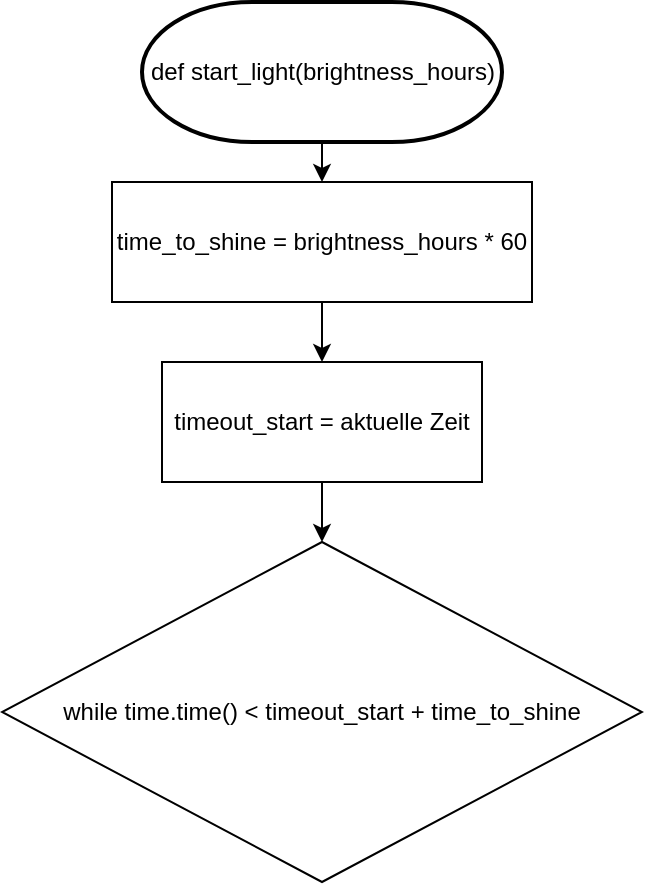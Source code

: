 <mxfile version="14.4.6" type="github">
  <diagram id="drmVlzkGjKSLTcv6Nahd" name="Page-1">
    <mxGraphModel dx="1026" dy="1131" grid="1" gridSize="10" guides="1" tooltips="1" connect="1" arrows="1" fold="1" page="1" pageScale="1" pageWidth="827" pageHeight="1169" math="0" shadow="0">
      <root>
        <mxCell id="0" />
        <mxCell id="1" parent="0" />
        <mxCell id="io4f-WP2ttxpciB3HJHm-1" value="" style="edgeStyle=orthogonalEdgeStyle;rounded=0;orthogonalLoop=1;jettySize=auto;html=1;" edge="1" parent="1" source="io4f-WP2ttxpciB3HJHm-2">
          <mxGeometry relative="1" as="geometry">
            <mxPoint x="200.0" y="120" as="targetPoint" />
          </mxGeometry>
        </mxCell>
        <mxCell id="io4f-WP2ttxpciB3HJHm-2" value="def start_light(brightness_hours)" style="shape=mxgraph.flowchart.terminator;strokeWidth=2;gradientColor=none;gradientDirection=north;fontStyle=0;html=1;" vertex="1" parent="1">
          <mxGeometry x="110" y="30" width="180" height="70" as="geometry" />
        </mxCell>
        <mxCell id="io4f-WP2ttxpciB3HJHm-3" value="" style="edgeStyle=orthogonalEdgeStyle;rounded=0;orthogonalLoop=1;jettySize=auto;html=1;" edge="1" parent="1">
          <mxGeometry relative="1" as="geometry">
            <mxPoint x="200.0" y="180" as="sourcePoint" />
            <mxPoint x="200.0" y="210" as="targetPoint" />
          </mxGeometry>
        </mxCell>
        <mxCell id="io4f-WP2ttxpciB3HJHm-4" value="&lt;span&gt;time_to_shine = brightness_hours * 60&lt;/span&gt;" style="rounded=0;whiteSpace=wrap;html=1;" vertex="1" parent="1">
          <mxGeometry x="95" y="120" width="210" height="60" as="geometry" />
        </mxCell>
        <mxCell id="io4f-WP2ttxpciB3HJHm-5" value="" style="edgeStyle=orthogonalEdgeStyle;rounded=0;orthogonalLoop=1;jettySize=auto;html=1;" edge="1" parent="1" source="io4f-WP2ttxpciB3HJHm-6" target="io4f-WP2ttxpciB3HJHm-7">
          <mxGeometry relative="1" as="geometry" />
        </mxCell>
        <mxCell id="io4f-WP2ttxpciB3HJHm-6" value="&lt;span&gt;timeout_start = aktuelle Zeit&lt;/span&gt;" style="rounded=0;whiteSpace=wrap;html=1;" vertex="1" parent="1">
          <mxGeometry x="120" y="210" width="160" height="60" as="geometry" />
        </mxCell>
        <mxCell id="io4f-WP2ttxpciB3HJHm-7" value="while time.time() &amp;lt; timeout_start + time_to_shine" style="rhombus;whiteSpace=wrap;html=1;" vertex="1" parent="1">
          <mxGeometry x="40" y="300" width="320" height="170" as="geometry" />
        </mxCell>
      </root>
    </mxGraphModel>
  </diagram>
</mxfile>
